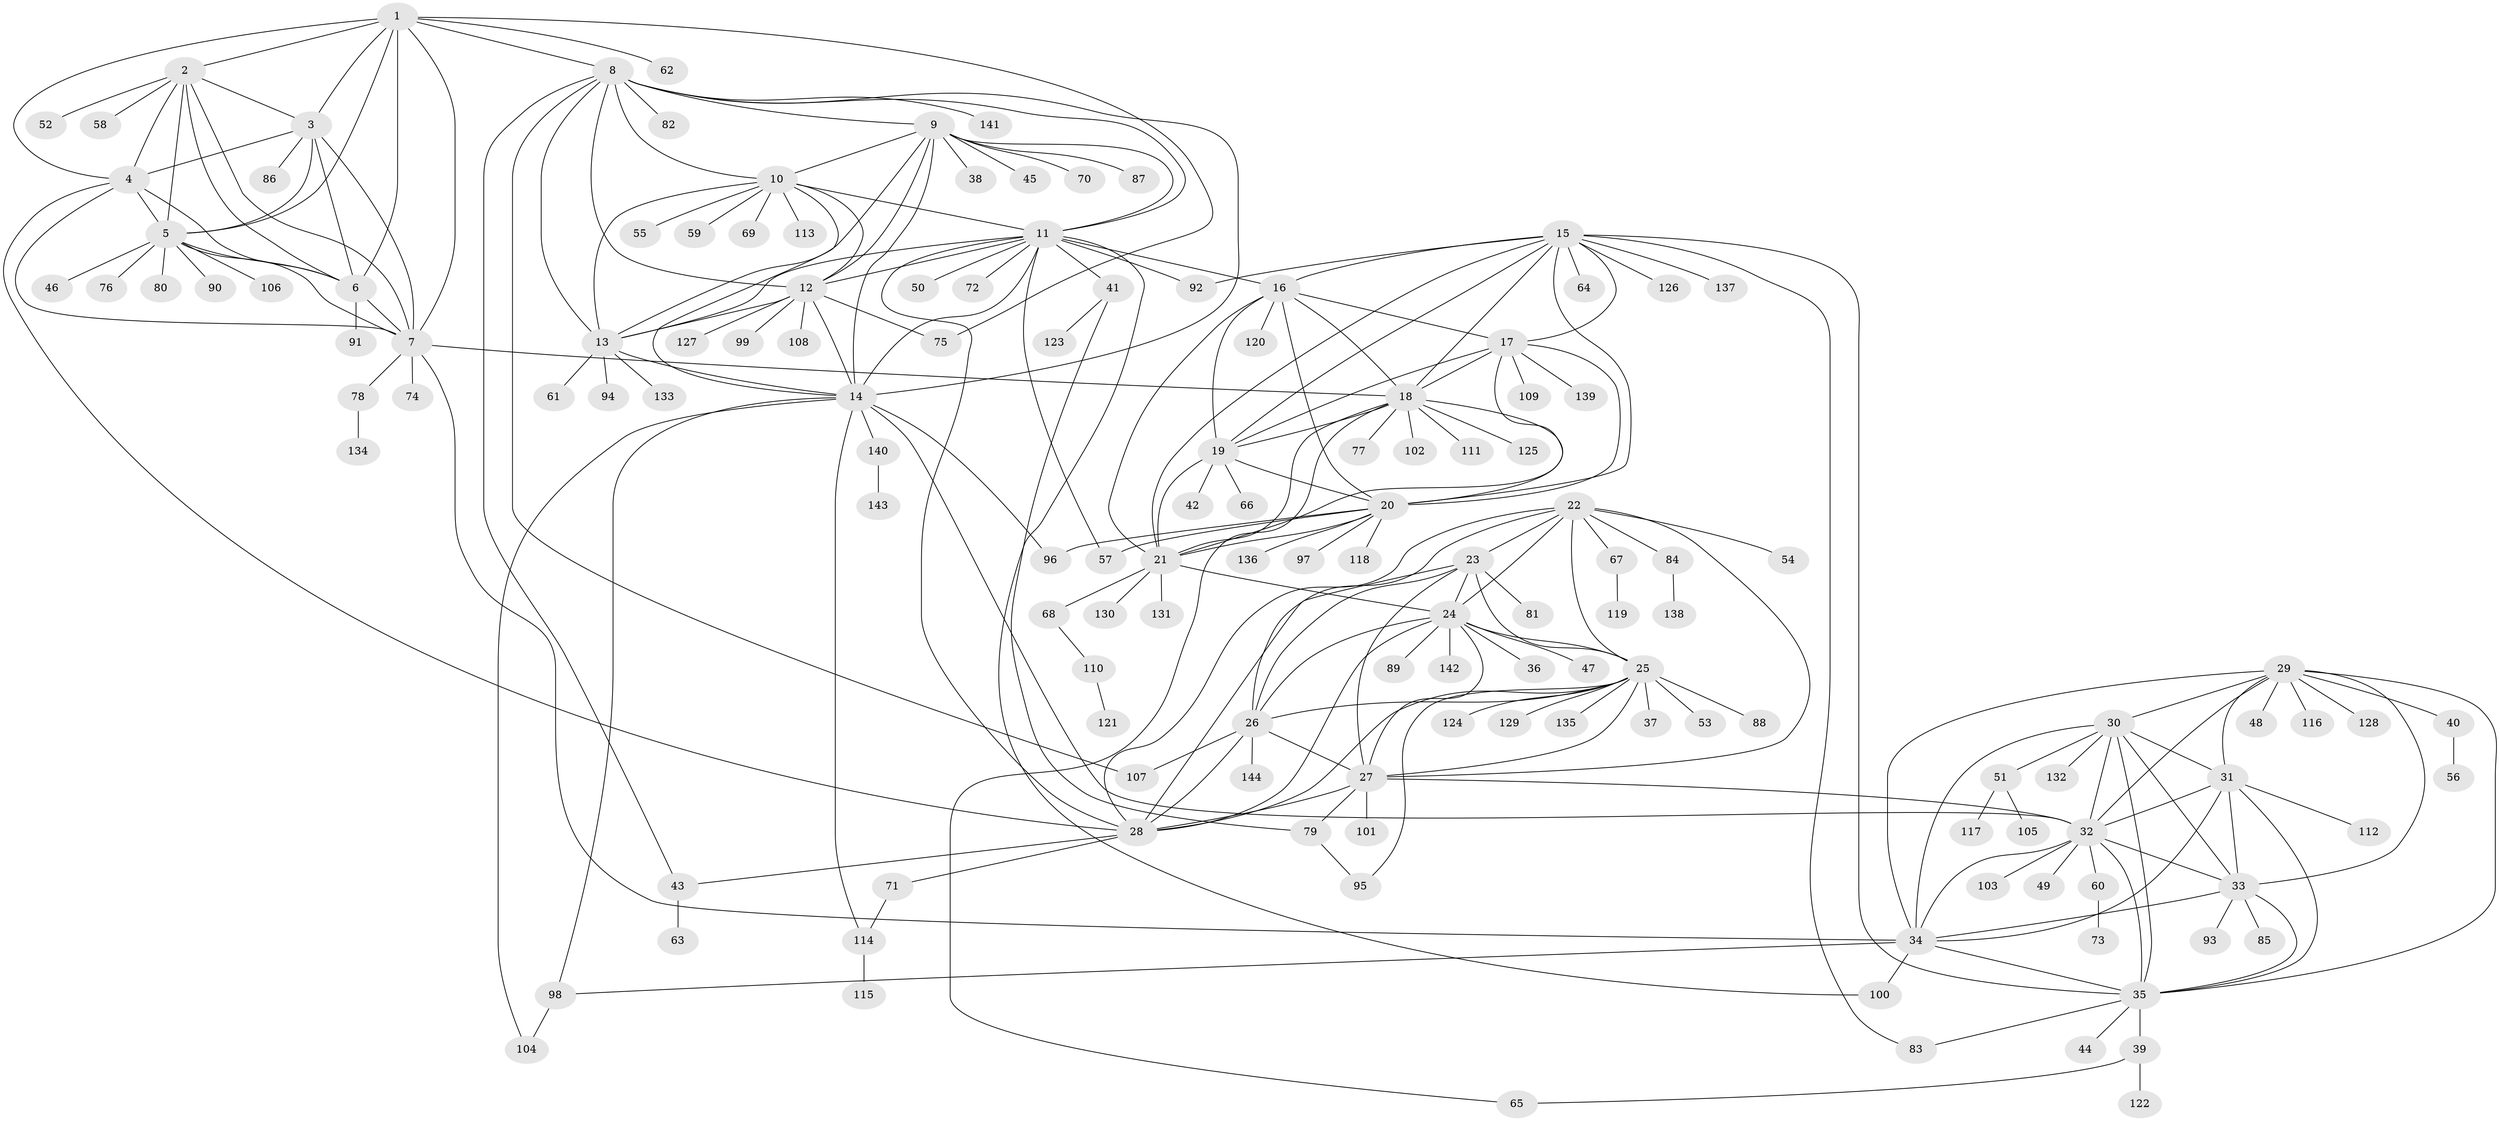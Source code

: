 // coarse degree distribution, {8: 0.022988505747126436, 6: 0.06896551724137931, 7: 0.10344827586206896, 9: 0.04597701149425287, 10: 0.034482758620689655, 13: 0.022988505747126436, 11: 0.022988505747126436, 16: 0.011494252873563218, 3: 0.034482758620689655, 5: 0.011494252873563218, 1: 0.42528735632183906, 2: 0.19540229885057472}
// Generated by graph-tools (version 1.1) at 2025/52/03/04/25 22:52:12]
// undirected, 144 vertices, 238 edges
graph export_dot {
  node [color=gray90,style=filled];
  1;
  2;
  3;
  4;
  5;
  6;
  7;
  8;
  9;
  10;
  11;
  12;
  13;
  14;
  15;
  16;
  17;
  18;
  19;
  20;
  21;
  22;
  23;
  24;
  25;
  26;
  27;
  28;
  29;
  30;
  31;
  32;
  33;
  34;
  35;
  36;
  37;
  38;
  39;
  40;
  41;
  42;
  43;
  44;
  45;
  46;
  47;
  48;
  49;
  50;
  51;
  52;
  53;
  54;
  55;
  56;
  57;
  58;
  59;
  60;
  61;
  62;
  63;
  64;
  65;
  66;
  67;
  68;
  69;
  70;
  71;
  72;
  73;
  74;
  75;
  76;
  77;
  78;
  79;
  80;
  81;
  82;
  83;
  84;
  85;
  86;
  87;
  88;
  89;
  90;
  91;
  92;
  93;
  94;
  95;
  96;
  97;
  98;
  99;
  100;
  101;
  102;
  103;
  104;
  105;
  106;
  107;
  108;
  109;
  110;
  111;
  112;
  113;
  114;
  115;
  116;
  117;
  118;
  119;
  120;
  121;
  122;
  123;
  124;
  125;
  126;
  127;
  128;
  129;
  130;
  131;
  132;
  133;
  134;
  135;
  136;
  137;
  138;
  139;
  140;
  141;
  142;
  143;
  144;
  1 -- 2;
  1 -- 3;
  1 -- 4;
  1 -- 5;
  1 -- 6;
  1 -- 7;
  1 -- 8;
  1 -- 62;
  1 -- 75;
  2 -- 3;
  2 -- 4;
  2 -- 5;
  2 -- 6;
  2 -- 7;
  2 -- 52;
  2 -- 58;
  3 -- 4;
  3 -- 5;
  3 -- 6;
  3 -- 7;
  3 -- 86;
  4 -- 5;
  4 -- 6;
  4 -- 7;
  4 -- 28;
  5 -- 6;
  5 -- 7;
  5 -- 46;
  5 -- 76;
  5 -- 80;
  5 -- 90;
  5 -- 106;
  6 -- 7;
  6 -- 91;
  7 -- 18;
  7 -- 34;
  7 -- 74;
  7 -- 78;
  8 -- 9;
  8 -- 10;
  8 -- 11;
  8 -- 12;
  8 -- 13;
  8 -- 14;
  8 -- 43;
  8 -- 82;
  8 -- 107;
  8 -- 141;
  9 -- 10;
  9 -- 11;
  9 -- 12;
  9 -- 13;
  9 -- 14;
  9 -- 38;
  9 -- 45;
  9 -- 70;
  9 -- 87;
  10 -- 11;
  10 -- 12;
  10 -- 13;
  10 -- 14;
  10 -- 55;
  10 -- 59;
  10 -- 69;
  10 -- 113;
  11 -- 12;
  11 -- 13;
  11 -- 14;
  11 -- 16;
  11 -- 28;
  11 -- 41;
  11 -- 50;
  11 -- 57;
  11 -- 72;
  11 -- 92;
  11 -- 100;
  12 -- 13;
  12 -- 14;
  12 -- 75;
  12 -- 99;
  12 -- 108;
  12 -- 127;
  13 -- 14;
  13 -- 61;
  13 -- 94;
  13 -- 133;
  14 -- 32;
  14 -- 96;
  14 -- 98;
  14 -- 104;
  14 -- 114;
  14 -- 140;
  15 -- 16;
  15 -- 17;
  15 -- 18;
  15 -- 19;
  15 -- 20;
  15 -- 21;
  15 -- 35;
  15 -- 64;
  15 -- 83;
  15 -- 92;
  15 -- 126;
  15 -- 137;
  16 -- 17;
  16 -- 18;
  16 -- 19;
  16 -- 20;
  16 -- 21;
  16 -- 120;
  17 -- 18;
  17 -- 19;
  17 -- 20;
  17 -- 21;
  17 -- 109;
  17 -- 139;
  18 -- 19;
  18 -- 20;
  18 -- 21;
  18 -- 65;
  18 -- 77;
  18 -- 102;
  18 -- 111;
  18 -- 125;
  19 -- 20;
  19 -- 21;
  19 -- 42;
  19 -- 66;
  20 -- 21;
  20 -- 57;
  20 -- 96;
  20 -- 97;
  20 -- 118;
  20 -- 136;
  21 -- 24;
  21 -- 68;
  21 -- 130;
  21 -- 131;
  22 -- 23;
  22 -- 24;
  22 -- 25;
  22 -- 26;
  22 -- 27;
  22 -- 28;
  22 -- 54;
  22 -- 67;
  22 -- 84;
  23 -- 24;
  23 -- 25;
  23 -- 26;
  23 -- 27;
  23 -- 28;
  23 -- 81;
  24 -- 25;
  24 -- 26;
  24 -- 27;
  24 -- 28;
  24 -- 36;
  24 -- 47;
  24 -- 89;
  24 -- 142;
  25 -- 26;
  25 -- 27;
  25 -- 28;
  25 -- 37;
  25 -- 53;
  25 -- 88;
  25 -- 95;
  25 -- 124;
  25 -- 129;
  25 -- 135;
  26 -- 27;
  26 -- 28;
  26 -- 107;
  26 -- 144;
  27 -- 28;
  27 -- 32;
  27 -- 79;
  27 -- 101;
  28 -- 43;
  28 -- 71;
  29 -- 30;
  29 -- 31;
  29 -- 32;
  29 -- 33;
  29 -- 34;
  29 -- 35;
  29 -- 40;
  29 -- 48;
  29 -- 116;
  29 -- 128;
  30 -- 31;
  30 -- 32;
  30 -- 33;
  30 -- 34;
  30 -- 35;
  30 -- 51;
  30 -- 132;
  31 -- 32;
  31 -- 33;
  31 -- 34;
  31 -- 35;
  31 -- 112;
  32 -- 33;
  32 -- 34;
  32 -- 35;
  32 -- 49;
  32 -- 60;
  32 -- 103;
  33 -- 34;
  33 -- 35;
  33 -- 85;
  33 -- 93;
  34 -- 35;
  34 -- 98;
  34 -- 100;
  35 -- 39;
  35 -- 44;
  35 -- 83;
  39 -- 65;
  39 -- 122;
  40 -- 56;
  41 -- 79;
  41 -- 123;
  43 -- 63;
  51 -- 105;
  51 -- 117;
  60 -- 73;
  67 -- 119;
  68 -- 110;
  71 -- 114;
  78 -- 134;
  79 -- 95;
  84 -- 138;
  98 -- 104;
  110 -- 121;
  114 -- 115;
  140 -- 143;
}
